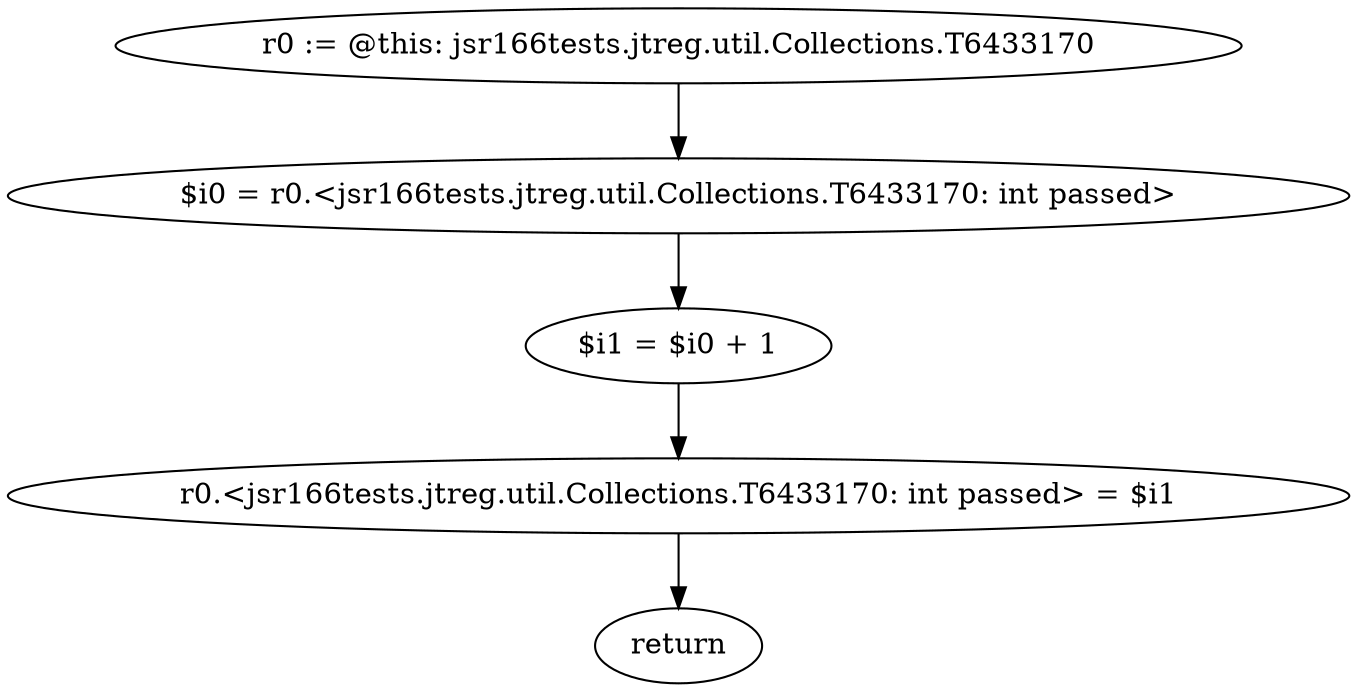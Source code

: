 digraph "unitGraph" {
    "r0 := @this: jsr166tests.jtreg.util.Collections.T6433170"
    "$i0 = r0.<jsr166tests.jtreg.util.Collections.T6433170: int passed>"
    "$i1 = $i0 + 1"
    "r0.<jsr166tests.jtreg.util.Collections.T6433170: int passed> = $i1"
    "return"
    "r0 := @this: jsr166tests.jtreg.util.Collections.T6433170"->"$i0 = r0.<jsr166tests.jtreg.util.Collections.T6433170: int passed>";
    "$i0 = r0.<jsr166tests.jtreg.util.Collections.T6433170: int passed>"->"$i1 = $i0 + 1";
    "$i1 = $i0 + 1"->"r0.<jsr166tests.jtreg.util.Collections.T6433170: int passed> = $i1";
    "r0.<jsr166tests.jtreg.util.Collections.T6433170: int passed> = $i1"->"return";
}
